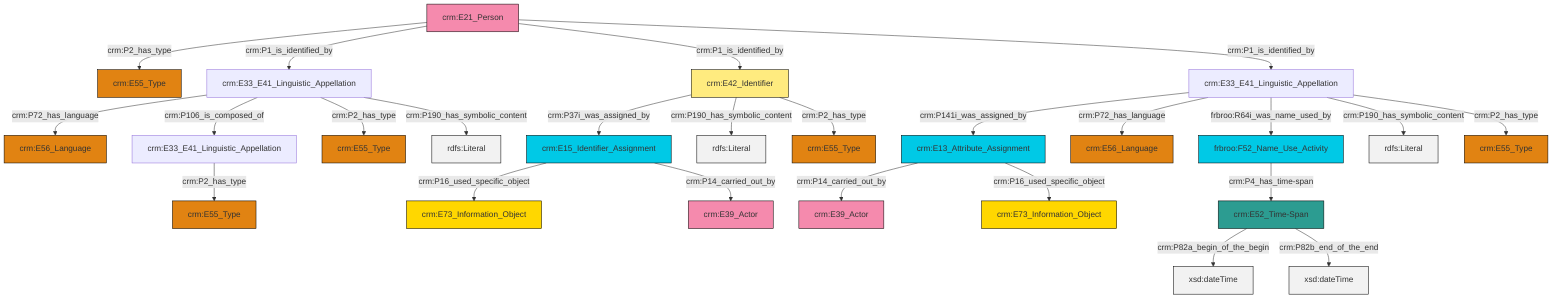 graph TD
classDef Literal fill:#f2f2f2,stroke:#000000;
classDef CRM_Entity fill:#FFFFFF,stroke:#000000;
classDef Temporal_Entity fill:#00C9E6, stroke:#000000;
classDef Type fill:#E18312, stroke:#000000;
classDef Time-Span fill:#2C9C91, stroke:#000000;
classDef Appellation fill:#FFEB7F, stroke:#000000;
classDef Place fill:#008836, stroke:#000000;
classDef Persistent_Item fill:#B266B2, stroke:#000000;
classDef Conceptual_Object fill:#FFD700, stroke:#000000;
classDef Physical_Thing fill:#D2B48C, stroke:#000000;
classDef Actor fill:#f58aad, stroke:#000000;
classDef PC_Classes fill:#4ce600, stroke:#000000;
classDef Multi fill:#cccccc,stroke:#000000;

0["crm:E21_Person"]:::Actor -->|crm:P2_has_type| 1["crm:E55_Type"]:::Type
6["crm:E33_E41_Linguistic_Appellation"]:::Default -->|crm:P72_has_language| 7["crm:E56_Language"]:::Type
8["crm:E33_E41_Linguistic_Appellation"]:::Default -->|crm:P141i_was_assigned_by| 9["crm:E13_Attribute_Assignment"]:::Temporal_Entity
6["crm:E33_E41_Linguistic_Appellation"]:::Default -->|crm:P106_is_composed_of| 10["crm:E33_E41_Linguistic_Appellation"]:::Default
6["crm:E33_E41_Linguistic_Appellation"]:::Default -->|crm:P2_has_type| 11["crm:E55_Type"]:::Type
8["crm:E33_E41_Linguistic_Appellation"]:::Default -->|crm:P72_has_language| 16["crm:E56_Language"]:::Type
9["crm:E13_Attribute_Assignment"]:::Temporal_Entity -->|crm:P14_carried_out_by| 19["crm:E39_Actor"]:::Actor
0["crm:E21_Person"]:::Actor -->|crm:P1_is_identified_by| 6["crm:E33_E41_Linguistic_Appellation"]:::Default
0["crm:E21_Person"]:::Actor -->|crm:P1_is_identified_by| 17["crm:E42_Identifier"]:::Appellation
23["crm:E15_Identifier_Assignment"]:::Temporal_Entity -->|crm:P16_used_specific_object| 24["crm:E73_Information_Object"]:::Conceptual_Object
8["crm:E33_E41_Linguistic_Appellation"]:::Default -->|frbroo:R64i_was_name_used_by| 21["frbroo:F52_Name_Use_Activity"]:::Temporal_Entity
14["crm:E52_Time-Span"]:::Time-Span -->|crm:P82a_begin_of_the_begin| 27[xsd:dateTime]:::Literal
8["crm:E33_E41_Linguistic_Appellation"]:::Default -->|crm:P190_has_symbolic_content| 29[rdfs:Literal]:::Literal
14["crm:E52_Time-Span"]:::Time-Span -->|crm:P82b_end_of_the_end| 34[xsd:dateTime]:::Literal
9["crm:E13_Attribute_Assignment"]:::Temporal_Entity -->|crm:P16_used_specific_object| 35["crm:E73_Information_Object"]:::Conceptual_Object
23["crm:E15_Identifier_Assignment"]:::Temporal_Entity -->|crm:P14_carried_out_by| 25["crm:E39_Actor"]:::Actor
21["frbroo:F52_Name_Use_Activity"]:::Temporal_Entity -->|crm:P4_has_time-span| 14["crm:E52_Time-Span"]:::Time-Span
17["crm:E42_Identifier"]:::Appellation -->|crm:P37i_was_assigned_by| 23["crm:E15_Identifier_Assignment"]:::Temporal_Entity
17["crm:E42_Identifier"]:::Appellation -->|crm:P190_has_symbolic_content| 41[rdfs:Literal]:::Literal
6["crm:E33_E41_Linguistic_Appellation"]:::Default -->|crm:P190_has_symbolic_content| 43[rdfs:Literal]:::Literal
10["crm:E33_E41_Linguistic_Appellation"]:::Default -->|crm:P2_has_type| 44["crm:E55_Type"]:::Type
0["crm:E21_Person"]:::Actor -->|crm:P1_is_identified_by| 8["crm:E33_E41_Linguistic_Appellation"]:::Default
17["crm:E42_Identifier"]:::Appellation -->|crm:P2_has_type| 2["crm:E55_Type"]:::Type
8["crm:E33_E41_Linguistic_Appellation"]:::Default -->|crm:P2_has_type| 4["crm:E55_Type"]:::Type